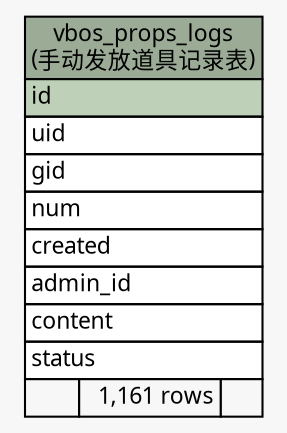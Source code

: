 // dot 2.26.0 on Linux 2.6.32-504.3.3.el6.x86_64
// SchemaSpy rev Unknown
digraph "vbos_props_logs" {
  graph [
    rankdir="RL"
    bgcolor="#f7f7f7"
    nodesep="0.18"
    ranksep="0.46"
    fontname="Microsoft YaHei"
    fontsize="11"
  ];
  node [
    fontname="Microsoft YaHei"
    fontsize="11"
    shape="plaintext"
  ];
  edge [
    arrowsize="0.8"
  ];
  "vbos_props_logs" [
    label=<
    <TABLE BORDER="0" CELLBORDER="1" CELLSPACING="0" BGCOLOR="#ffffff">
      <TR><TD COLSPAN="3" BGCOLOR="#9bab96" ALIGN="CENTER">vbos_props_logs<br/>(手动发放道具记录表)</TD></TR>
      <TR><TD PORT="id" COLSPAN="3" BGCOLOR="#bed1b8" ALIGN="LEFT">id</TD></TR>
      <TR><TD PORT="uid" COLSPAN="3" ALIGN="LEFT">uid</TD></TR>
      <TR><TD PORT="gid" COLSPAN="3" ALIGN="LEFT">gid</TD></TR>
      <TR><TD PORT="num" COLSPAN="3" ALIGN="LEFT">num</TD></TR>
      <TR><TD PORT="created" COLSPAN="3" ALIGN="LEFT">created</TD></TR>
      <TR><TD PORT="admin_id" COLSPAN="3" ALIGN="LEFT">admin_id</TD></TR>
      <TR><TD PORT="content" COLSPAN="3" ALIGN="LEFT">content</TD></TR>
      <TR><TD PORT="status" COLSPAN="3" ALIGN="LEFT">status</TD></TR>
      <TR><TD ALIGN="LEFT" BGCOLOR="#f7f7f7">  </TD><TD ALIGN="RIGHT" BGCOLOR="#f7f7f7">1,161 rows</TD><TD ALIGN="RIGHT" BGCOLOR="#f7f7f7">  </TD></TR>
    </TABLE>>
    URL="tables/vbos_props_logs.html"
    tooltip="vbos_props_logs"
  ];
}

